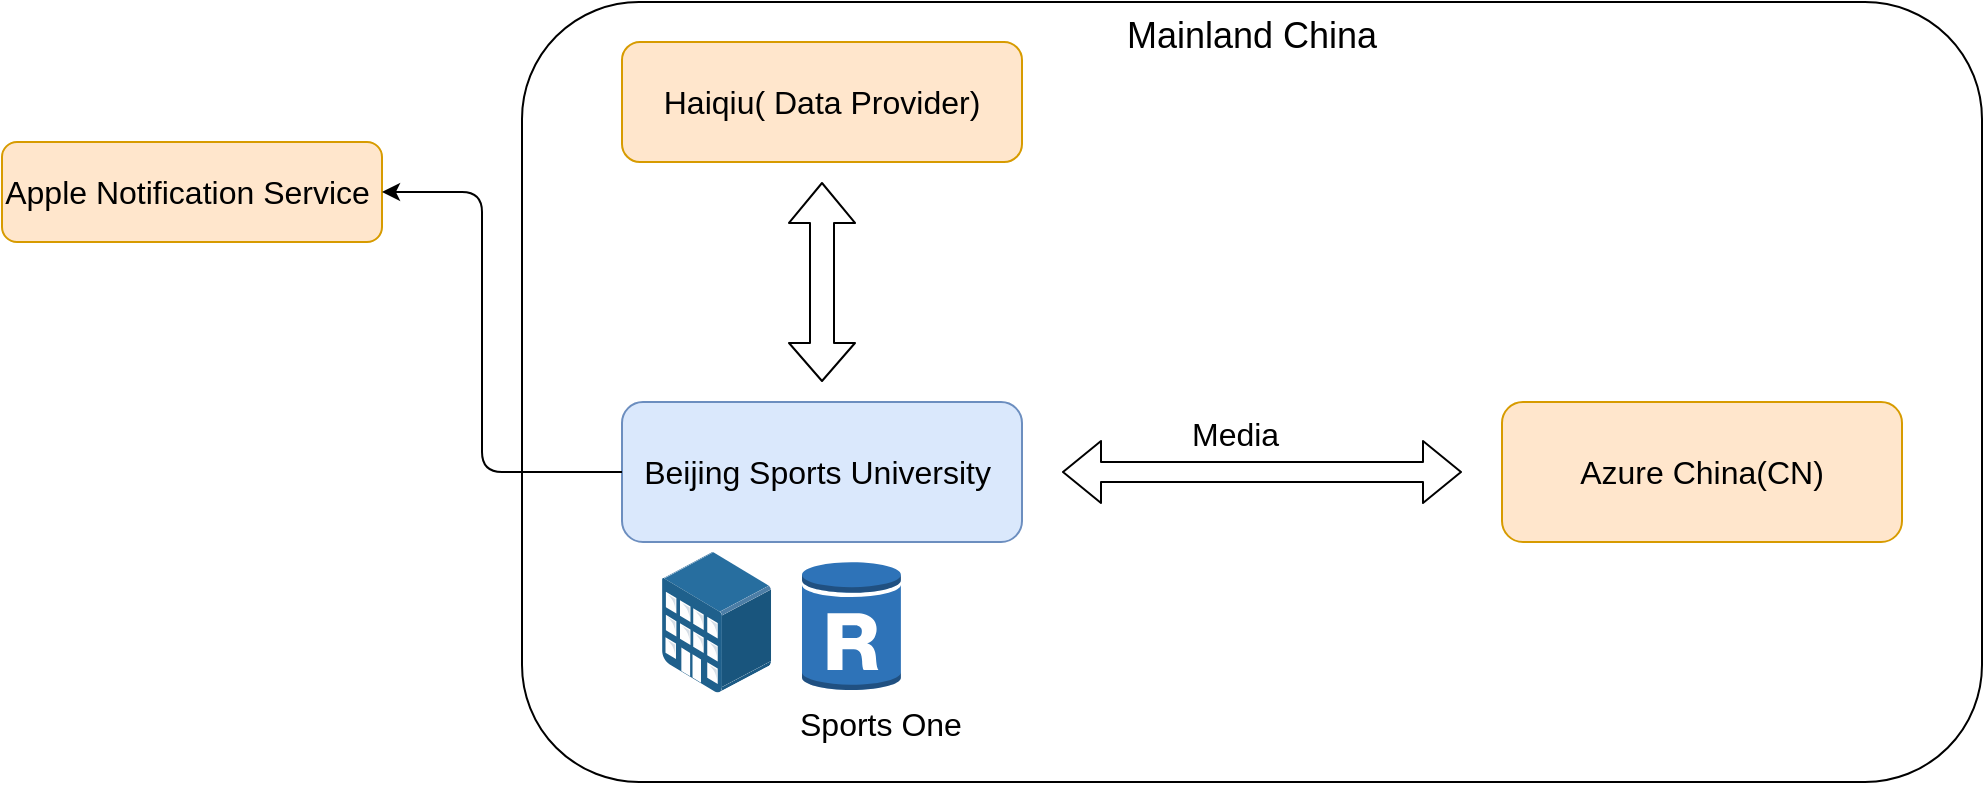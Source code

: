 <mxfile version="12.1.8" type="github" pages="1">
  <diagram id="xsiGQ0o9Yv8s01VBb9F1" name="Page-1">
    <mxGraphModel dx="1950" dy="629" grid="1" gridSize="10" guides="1" tooltips="1" connect="1" arrows="1" fold="1" page="1" pageScale="1" pageWidth="827" pageHeight="1169" math="0" shadow="0">
      <root>
        <mxCell id="0"/>
        <mxCell id="1" parent="0"/>
        <mxCell id="C2xm1iCQP3U-VCesAjYq-1" value="Mainland China" style="rounded=1;whiteSpace=wrap;html=1;strokeWidth=1;horizontal=1;verticalAlign=top;shadow=0;fontSize=18;" vertex="1" parent="1">
          <mxGeometry x="150" y="90" width="730" height="390" as="geometry"/>
        </mxCell>
        <mxCell id="C2xm1iCQP3U-VCesAjYq-2" value="&lt;span style=&quot;white-space: normal; font-size: 16px;&quot;&gt;Beijing Sports University&amp;nbsp;&lt;/span&gt;" style="rounded=1;whiteSpace=wrap;html=1;strokeWidth=1;horizontal=1;verticalAlign=middle;shadow=0;fontSize=16;fillColor=#dae8fc;strokeColor=#6c8ebf;" vertex="1" parent="1">
          <mxGeometry x="200" y="290" width="200" height="70" as="geometry"/>
        </mxCell>
        <mxCell id="C2xm1iCQP3U-VCesAjYq-9" value="" style="points=[];aspect=fixed;html=1;align=center;shadow=0;dashed=0;image;image=img/lib/allied_telesis/buildings/Medium_Business_Building.svg;rounded=1;strokeWidth=1;fontSize=16;imageBackground=#ffffff;" vertex="1" parent="1">
          <mxGeometry x="220" y="365" width="54.6" height="70.2" as="geometry"/>
        </mxCell>
        <mxCell id="C2xm1iCQP3U-VCesAjYq-10" value="" style="outlineConnect=0;dashed=0;verticalLabelPosition=bottom;verticalAlign=top;align=center;html=1;shape=mxgraph.aws3.rds_db_instance_read_replica;fillColor=#2E73B8;gradientColor=none;rounded=1;shadow=0;strokeWidth=1;fontSize=16;" vertex="1" parent="1">
          <mxGeometry x="290" y="369" width="49.5" height="66" as="geometry"/>
        </mxCell>
        <mxCell id="C2xm1iCQP3U-VCesAjYq-11" value="Sports One" style="text;html=1;fontSize=16;" vertex="1" parent="1">
          <mxGeometry x="286.5" y="435" width="87" height="30" as="geometry"/>
        </mxCell>
        <mxCell id="C2xm1iCQP3U-VCesAjYq-12" value="&lt;span style=&quot;white-space: normal ; font-size: 16px&quot;&gt;Azure China(CN)&lt;/span&gt;" style="rounded=1;whiteSpace=wrap;html=1;strokeWidth=1;horizontal=1;verticalAlign=middle;shadow=0;fontSize=16;fillColor=#ffe6cc;strokeColor=#d79b00;" vertex="1" parent="1">
          <mxGeometry x="640" y="290" width="200" height="70" as="geometry"/>
        </mxCell>
        <mxCell id="C2xm1iCQP3U-VCesAjYq-13" value="" style="shape=flexArrow;endArrow=classic;startArrow=classic;html=1;fontSize=16;" edge="1" parent="1">
          <mxGeometry width="50" height="50" relative="1" as="geometry">
            <mxPoint x="420" y="325" as="sourcePoint"/>
            <mxPoint x="620" y="325" as="targetPoint"/>
          </mxGeometry>
        </mxCell>
        <mxCell id="C2xm1iCQP3U-VCesAjYq-14" value="Media" style="text;html=1;fontSize=16;" vertex="1" parent="1">
          <mxGeometry x="482.5" y="290" width="65" height="30" as="geometry"/>
        </mxCell>
        <mxCell id="C2xm1iCQP3U-VCesAjYq-15" value="&lt;span style=&quot;white-space: normal ; font-size: 16px&quot;&gt;Haiqiu( Data Provider)&lt;/span&gt;" style="rounded=1;whiteSpace=wrap;html=1;strokeWidth=1;horizontal=1;verticalAlign=middle;shadow=0;fontSize=16;fillColor=#ffe6cc;strokeColor=#d79b00;" vertex="1" parent="1">
          <mxGeometry x="200" y="110" width="200" height="60" as="geometry"/>
        </mxCell>
        <mxCell id="C2xm1iCQP3U-VCesAjYq-16" value="" style="shape=flexArrow;endArrow=classic;startArrow=classic;html=1;fontSize=16;width=12;startSize=6.33;" edge="1" parent="1">
          <mxGeometry width="50" height="50" relative="1" as="geometry">
            <mxPoint x="300" y="180" as="sourcePoint"/>
            <mxPoint x="300" y="280" as="targetPoint"/>
          </mxGeometry>
        </mxCell>
        <mxCell id="C2xm1iCQP3U-VCesAjYq-21" value="&lt;span style=&quot;white-space: normal ; font-size: 16px&quot;&gt;Apple Notification Service&amp;nbsp;&lt;/span&gt;" style="rounded=1;whiteSpace=wrap;html=1;strokeWidth=1;horizontal=1;verticalAlign=middle;shadow=0;fontSize=16;fillColor=#ffe6cc;strokeColor=#d79b00;" vertex="1" parent="1">
          <mxGeometry x="-110" y="160" width="190" height="50" as="geometry"/>
        </mxCell>
        <mxCell id="C2xm1iCQP3U-VCesAjYq-23" value="" style="edgeStyle=elbowEdgeStyle;elbow=horizontal;endArrow=classic;html=1;fontSize=18;entryX=1;entryY=0.5;entryDx=0;entryDy=0;" edge="1" parent="1" source="C2xm1iCQP3U-VCesAjYq-2" target="C2xm1iCQP3U-VCesAjYq-21">
          <mxGeometry width="50" height="50" relative="1" as="geometry">
            <mxPoint x="-90" y="550" as="sourcePoint"/>
            <mxPoint x="-40" y="500" as="targetPoint"/>
            <Array as="points">
              <mxPoint x="130" y="250"/>
            </Array>
          </mxGeometry>
        </mxCell>
      </root>
    </mxGraphModel>
  </diagram>
</mxfile>
